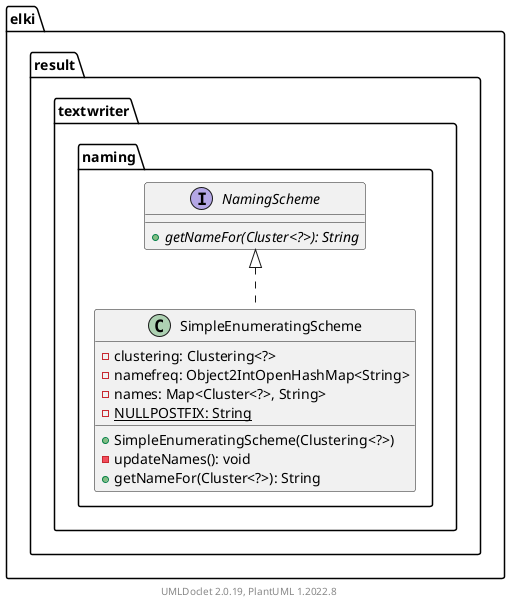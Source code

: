 @startuml
    remove .*\.(Instance|Par|Parameterizer|Factory)$
    namespace elki.result.textwriter.naming {

        interface NamingScheme [[NamingScheme.html]] {
            {abstract} +getNameFor(Cluster<?>): String
        }

        class SimpleEnumeratingScheme [[SimpleEnumeratingScheme.html]] {
            -clustering: Clustering<?>
            -namefreq: Object2IntOpenHashMap<String>
            -names: Map<Cluster<?>, String>
            {static} -NULLPOSTFIX: String
            +SimpleEnumeratingScheme(Clustering<?>)
            -updateNames(): void
            +getNameFor(Cluster<?>): String
        }

        NamingScheme <|.. SimpleEnumeratingScheme
    }

    center footer UMLDoclet 2.0.19, PlantUML 1.2022.8
@enduml
